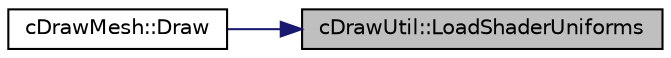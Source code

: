 digraph "cDrawUtil::LoadShaderUniforms"
{
 // LATEX_PDF_SIZE
  edge [fontname="Helvetica",fontsize="10",labelfontname="Helvetica",labelfontsize="10"];
  node [fontname="Helvetica",fontsize="10",shape=record];
  rankdir="RL";
  Node1 [label="cDrawUtil::LoadShaderUniforms",height=0.2,width=0.4,color="black", fillcolor="grey75", style="filled", fontcolor="black",tooltip=" "];
  Node1 -> Node2 [dir="back",color="midnightblue",fontsize="10",style="solid",fontname="Helvetica"];
  Node2 [label="cDrawMesh::Draw",height=0.2,width=0.4,color="black", fillcolor="white", style="filled",URL="$classc_draw_mesh.html#aa477a8439da966ffd3ae171b8bad5a4a",tooltip=" "];
}
